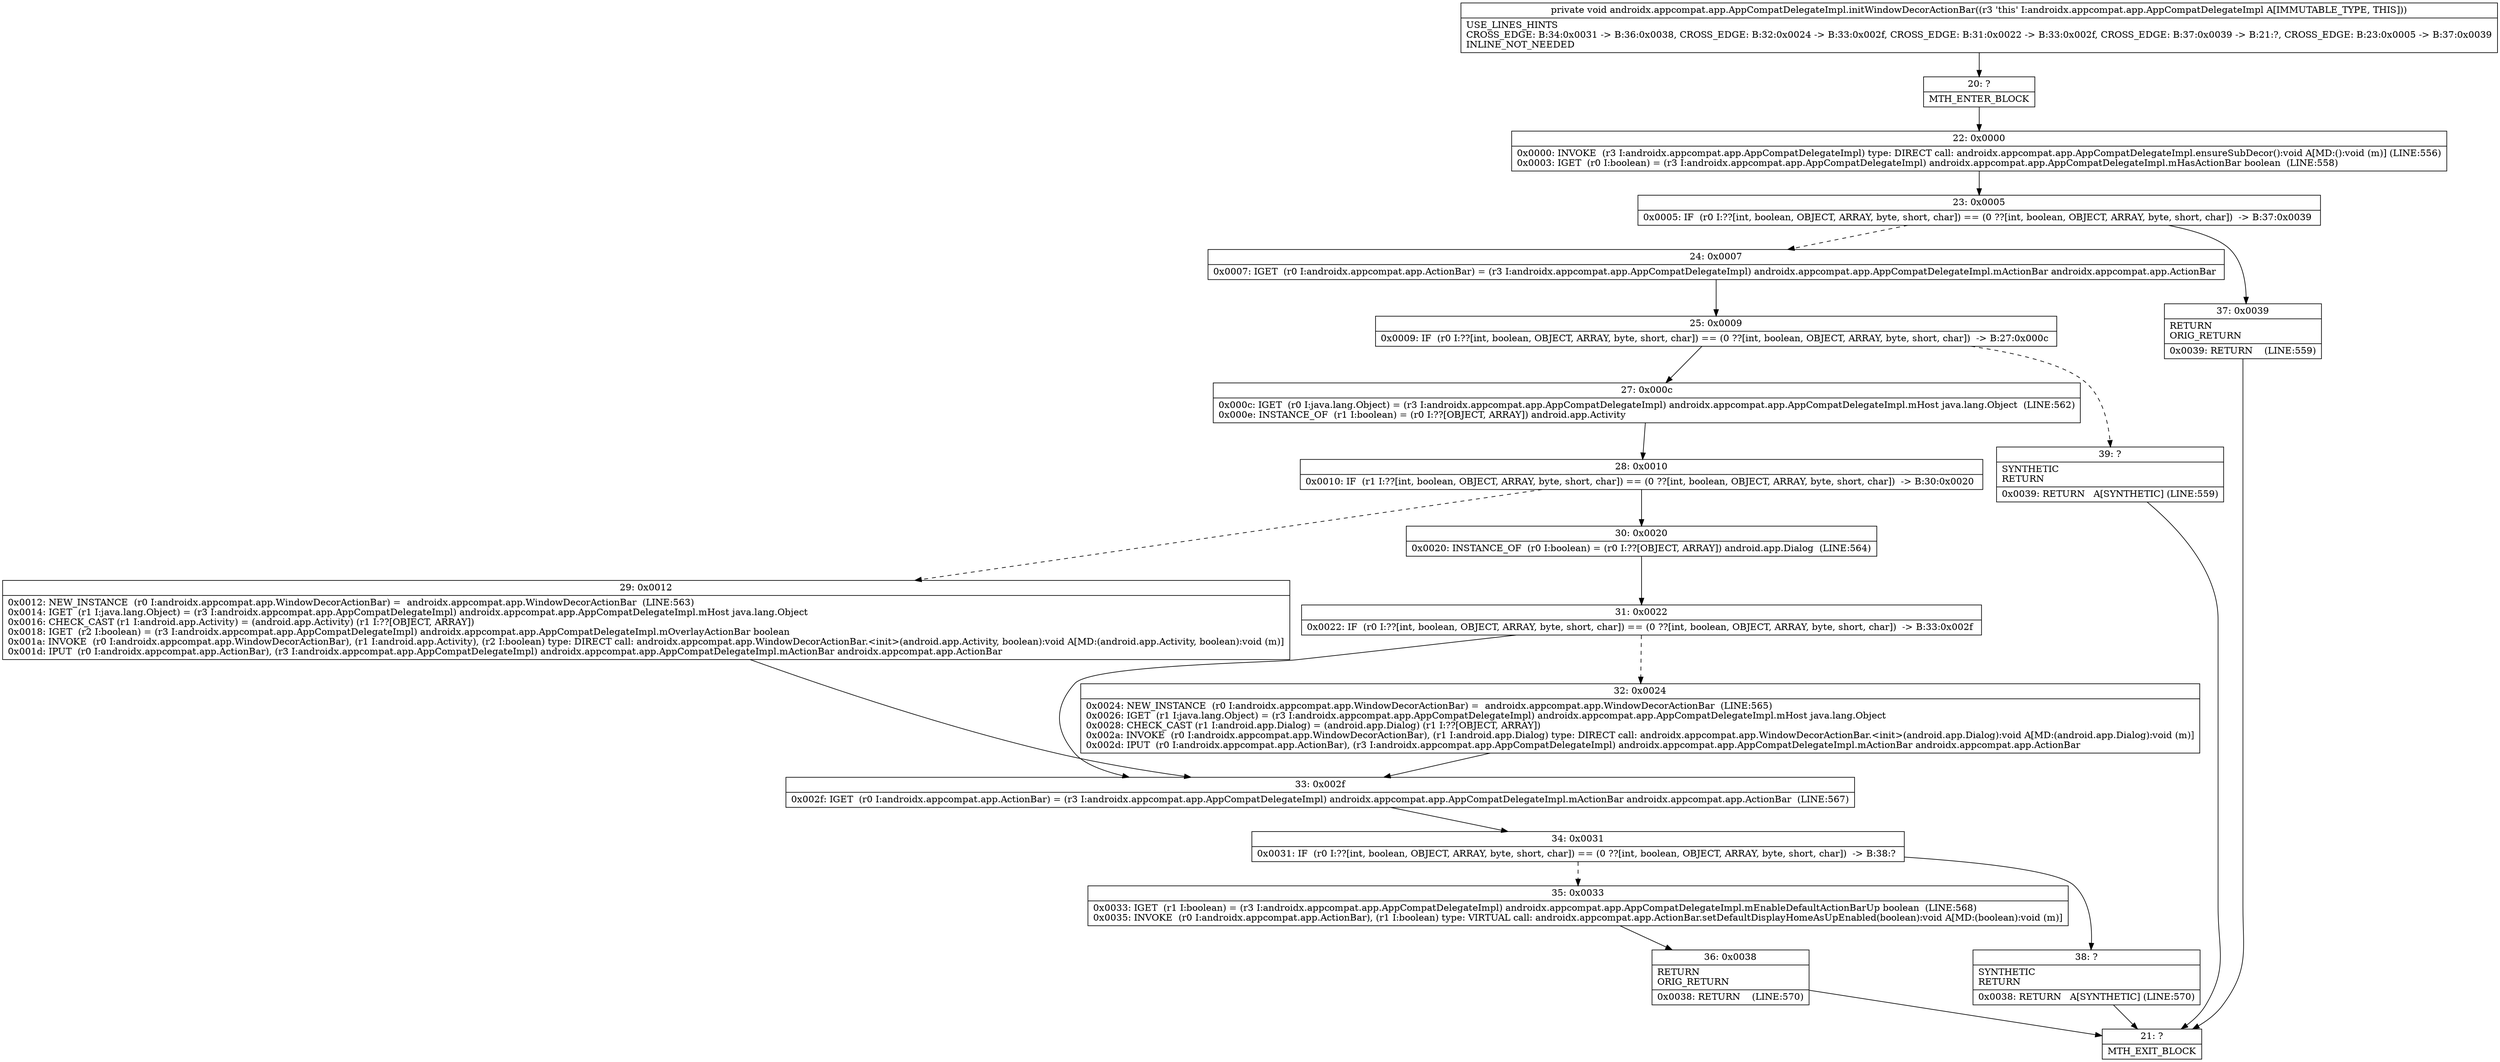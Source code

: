 digraph "CFG forandroidx.appcompat.app.AppCompatDelegateImpl.initWindowDecorActionBar()V" {
Node_20 [shape=record,label="{20\:\ ?|MTH_ENTER_BLOCK\l}"];
Node_22 [shape=record,label="{22\:\ 0x0000|0x0000: INVOKE  (r3 I:androidx.appcompat.app.AppCompatDelegateImpl) type: DIRECT call: androidx.appcompat.app.AppCompatDelegateImpl.ensureSubDecor():void A[MD:():void (m)] (LINE:556)\l0x0003: IGET  (r0 I:boolean) = (r3 I:androidx.appcompat.app.AppCompatDelegateImpl) androidx.appcompat.app.AppCompatDelegateImpl.mHasActionBar boolean  (LINE:558)\l}"];
Node_23 [shape=record,label="{23\:\ 0x0005|0x0005: IF  (r0 I:??[int, boolean, OBJECT, ARRAY, byte, short, char]) == (0 ??[int, boolean, OBJECT, ARRAY, byte, short, char])  \-\> B:37:0x0039 \l}"];
Node_24 [shape=record,label="{24\:\ 0x0007|0x0007: IGET  (r0 I:androidx.appcompat.app.ActionBar) = (r3 I:androidx.appcompat.app.AppCompatDelegateImpl) androidx.appcompat.app.AppCompatDelegateImpl.mActionBar androidx.appcompat.app.ActionBar \l}"];
Node_25 [shape=record,label="{25\:\ 0x0009|0x0009: IF  (r0 I:??[int, boolean, OBJECT, ARRAY, byte, short, char]) == (0 ??[int, boolean, OBJECT, ARRAY, byte, short, char])  \-\> B:27:0x000c \l}"];
Node_27 [shape=record,label="{27\:\ 0x000c|0x000c: IGET  (r0 I:java.lang.Object) = (r3 I:androidx.appcompat.app.AppCompatDelegateImpl) androidx.appcompat.app.AppCompatDelegateImpl.mHost java.lang.Object  (LINE:562)\l0x000e: INSTANCE_OF  (r1 I:boolean) = (r0 I:??[OBJECT, ARRAY]) android.app.Activity \l}"];
Node_28 [shape=record,label="{28\:\ 0x0010|0x0010: IF  (r1 I:??[int, boolean, OBJECT, ARRAY, byte, short, char]) == (0 ??[int, boolean, OBJECT, ARRAY, byte, short, char])  \-\> B:30:0x0020 \l}"];
Node_29 [shape=record,label="{29\:\ 0x0012|0x0012: NEW_INSTANCE  (r0 I:androidx.appcompat.app.WindowDecorActionBar) =  androidx.appcompat.app.WindowDecorActionBar  (LINE:563)\l0x0014: IGET  (r1 I:java.lang.Object) = (r3 I:androidx.appcompat.app.AppCompatDelegateImpl) androidx.appcompat.app.AppCompatDelegateImpl.mHost java.lang.Object \l0x0016: CHECK_CAST (r1 I:android.app.Activity) = (android.app.Activity) (r1 I:??[OBJECT, ARRAY]) \l0x0018: IGET  (r2 I:boolean) = (r3 I:androidx.appcompat.app.AppCompatDelegateImpl) androidx.appcompat.app.AppCompatDelegateImpl.mOverlayActionBar boolean \l0x001a: INVOKE  (r0 I:androidx.appcompat.app.WindowDecorActionBar), (r1 I:android.app.Activity), (r2 I:boolean) type: DIRECT call: androidx.appcompat.app.WindowDecorActionBar.\<init\>(android.app.Activity, boolean):void A[MD:(android.app.Activity, boolean):void (m)]\l0x001d: IPUT  (r0 I:androidx.appcompat.app.ActionBar), (r3 I:androidx.appcompat.app.AppCompatDelegateImpl) androidx.appcompat.app.AppCompatDelegateImpl.mActionBar androidx.appcompat.app.ActionBar \l}"];
Node_33 [shape=record,label="{33\:\ 0x002f|0x002f: IGET  (r0 I:androidx.appcompat.app.ActionBar) = (r3 I:androidx.appcompat.app.AppCompatDelegateImpl) androidx.appcompat.app.AppCompatDelegateImpl.mActionBar androidx.appcompat.app.ActionBar  (LINE:567)\l}"];
Node_34 [shape=record,label="{34\:\ 0x0031|0x0031: IF  (r0 I:??[int, boolean, OBJECT, ARRAY, byte, short, char]) == (0 ??[int, boolean, OBJECT, ARRAY, byte, short, char])  \-\> B:38:? \l}"];
Node_35 [shape=record,label="{35\:\ 0x0033|0x0033: IGET  (r1 I:boolean) = (r3 I:androidx.appcompat.app.AppCompatDelegateImpl) androidx.appcompat.app.AppCompatDelegateImpl.mEnableDefaultActionBarUp boolean  (LINE:568)\l0x0035: INVOKE  (r0 I:androidx.appcompat.app.ActionBar), (r1 I:boolean) type: VIRTUAL call: androidx.appcompat.app.ActionBar.setDefaultDisplayHomeAsUpEnabled(boolean):void A[MD:(boolean):void (m)]\l}"];
Node_36 [shape=record,label="{36\:\ 0x0038|RETURN\lORIG_RETURN\l|0x0038: RETURN    (LINE:570)\l}"];
Node_21 [shape=record,label="{21\:\ ?|MTH_EXIT_BLOCK\l}"];
Node_38 [shape=record,label="{38\:\ ?|SYNTHETIC\lRETURN\l|0x0038: RETURN   A[SYNTHETIC] (LINE:570)\l}"];
Node_30 [shape=record,label="{30\:\ 0x0020|0x0020: INSTANCE_OF  (r0 I:boolean) = (r0 I:??[OBJECT, ARRAY]) android.app.Dialog  (LINE:564)\l}"];
Node_31 [shape=record,label="{31\:\ 0x0022|0x0022: IF  (r0 I:??[int, boolean, OBJECT, ARRAY, byte, short, char]) == (0 ??[int, boolean, OBJECT, ARRAY, byte, short, char])  \-\> B:33:0x002f \l}"];
Node_32 [shape=record,label="{32\:\ 0x0024|0x0024: NEW_INSTANCE  (r0 I:androidx.appcompat.app.WindowDecorActionBar) =  androidx.appcompat.app.WindowDecorActionBar  (LINE:565)\l0x0026: IGET  (r1 I:java.lang.Object) = (r3 I:androidx.appcompat.app.AppCompatDelegateImpl) androidx.appcompat.app.AppCompatDelegateImpl.mHost java.lang.Object \l0x0028: CHECK_CAST (r1 I:android.app.Dialog) = (android.app.Dialog) (r1 I:??[OBJECT, ARRAY]) \l0x002a: INVOKE  (r0 I:androidx.appcompat.app.WindowDecorActionBar), (r1 I:android.app.Dialog) type: DIRECT call: androidx.appcompat.app.WindowDecorActionBar.\<init\>(android.app.Dialog):void A[MD:(android.app.Dialog):void (m)]\l0x002d: IPUT  (r0 I:androidx.appcompat.app.ActionBar), (r3 I:androidx.appcompat.app.AppCompatDelegateImpl) androidx.appcompat.app.AppCompatDelegateImpl.mActionBar androidx.appcompat.app.ActionBar \l}"];
Node_39 [shape=record,label="{39\:\ ?|SYNTHETIC\lRETURN\l|0x0039: RETURN   A[SYNTHETIC] (LINE:559)\l}"];
Node_37 [shape=record,label="{37\:\ 0x0039|RETURN\lORIG_RETURN\l|0x0039: RETURN    (LINE:559)\l}"];
MethodNode[shape=record,label="{private void androidx.appcompat.app.AppCompatDelegateImpl.initWindowDecorActionBar((r3 'this' I:androidx.appcompat.app.AppCompatDelegateImpl A[IMMUTABLE_TYPE, THIS]))  | USE_LINES_HINTS\lCROSS_EDGE: B:34:0x0031 \-\> B:36:0x0038, CROSS_EDGE: B:32:0x0024 \-\> B:33:0x002f, CROSS_EDGE: B:31:0x0022 \-\> B:33:0x002f, CROSS_EDGE: B:37:0x0039 \-\> B:21:?, CROSS_EDGE: B:23:0x0005 \-\> B:37:0x0039\lINLINE_NOT_NEEDED\l}"];
MethodNode -> Node_20;Node_20 -> Node_22;
Node_22 -> Node_23;
Node_23 -> Node_24[style=dashed];
Node_23 -> Node_37;
Node_24 -> Node_25;
Node_25 -> Node_27;
Node_25 -> Node_39[style=dashed];
Node_27 -> Node_28;
Node_28 -> Node_29[style=dashed];
Node_28 -> Node_30;
Node_29 -> Node_33;
Node_33 -> Node_34;
Node_34 -> Node_35[style=dashed];
Node_34 -> Node_38;
Node_35 -> Node_36;
Node_36 -> Node_21;
Node_38 -> Node_21;
Node_30 -> Node_31;
Node_31 -> Node_32[style=dashed];
Node_31 -> Node_33;
Node_32 -> Node_33;
Node_39 -> Node_21;
Node_37 -> Node_21;
}

